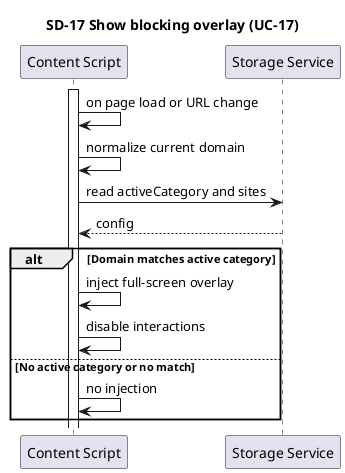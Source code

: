 @startuml
title SD-17 Show blocking overlay (UC-17)
participant "Content Script" as Content
participant "Storage Service" as Storage

activate Content
Content -> Content: on page load or URL change
Content -> Content: normalize current domain
Content -> Storage: read activeCategory and sites
Storage --> Content: config
alt Domain matches active category
  Content -> Content: inject full-screen overlay
  Content -> Content: disable interactions
else No active category or no match
  Content -> Content: no injection
end
@enduml

